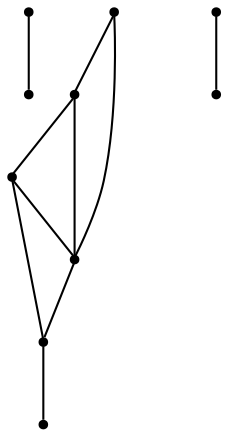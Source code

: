 graph {
  node [shape=point,comment="{\"directed\":false,\"doi\":\"10.1007/3-540-37623-2_22\",\"figure\":\"? (1)\"}"]

  v0 [pos="663.4456866412594,552.5500361124674"]
  v1 [pos="632.7978058569392,542.6304244995117"]
  v2 [pos="498.8092620566383,486.7848459879558"]
  v3 [pos="469.0386205261655,493.3541361490886"]
  v4 [pos="447.09953219597406,469.1389465332031"]
  v5 [pos="405.05146743526586,481.62349700927734"]
  v6 [pos="399.8236867457697,448.0818176269531"]
  v7 [pos="399.00127295828196,412.60348002115893"]
  v8 [pos="294.8003794588235,497.35918680826825"]
  v9 [pos="307.04923749246615,518.3847808837891"]

  v8 -- v9 [id="-2",pos="294.8003794588235,497.35918680826825 307.04923749246615,518.3847808837891 307.04923749246615,518.3847808837891 307.04923749246615,518.3847808837891"]
  v3 -- v4 [id="-5",pos="469.0386205261655,493.3541361490886 447.09953219597406,469.1389465332031 447.09953219597406,469.1389465332031 447.09953219597406,469.1389465332031"]
  v5 -- v6 [id="-7",pos="405.05146743526586,481.62349700927734 399.8236867457697,448.0818176269531 399.8236867457697,448.0818176269531 399.8236867457697,448.0818176269531"]
  v6 -- v7 [id="-8",pos="399.8236867457697,448.0818176269531 399.00127295828196,412.60348002115893 399.00127295828196,412.60348002115893 399.00127295828196,412.60348002115893"]
  v4 -- v2 [id="-6",pos="447.09953219597406,469.1389465332031 498.8092620566383,486.7848459879558 498.8092620566383,486.7848459879558 498.8092620566383,486.7848459879558"]
  v1 -- v0 [id="-18",pos="632.7978058569392,542.6304244995117 663.4456866412594,552.5500361124674 663.4456866412594,552.5500361124674 663.4456866412594,552.5500361124674"]
  v2 -- v3 [id="-26",pos="498.8092620566383,486.7848459879558 469.0386205261655,493.3541361490886 469.0386205261655,493.3541361490886 469.0386205261655,493.3541361490886"]
  v3 -- v5 [id="-30",pos="469.0386205261655,493.3541361490886 405.05146743526586,481.62349700927734 405.05146743526586,481.62349700927734 405.05146743526586,481.62349700927734"]
  v4 -- v6 [id="-33",pos="447.09953219597406,469.1389465332031 399.8236867457697,448.0818176269531 399.8236867457697,448.0818176269531 399.8236867457697,448.0818176269531"]
  v5 -- v4 [id="-34",pos="405.05146743526586,481.62349700927734 447.09953219597406,469.1389465332031 447.09953219597406,469.1389465332031 447.09953219597406,469.1389465332031"]
}